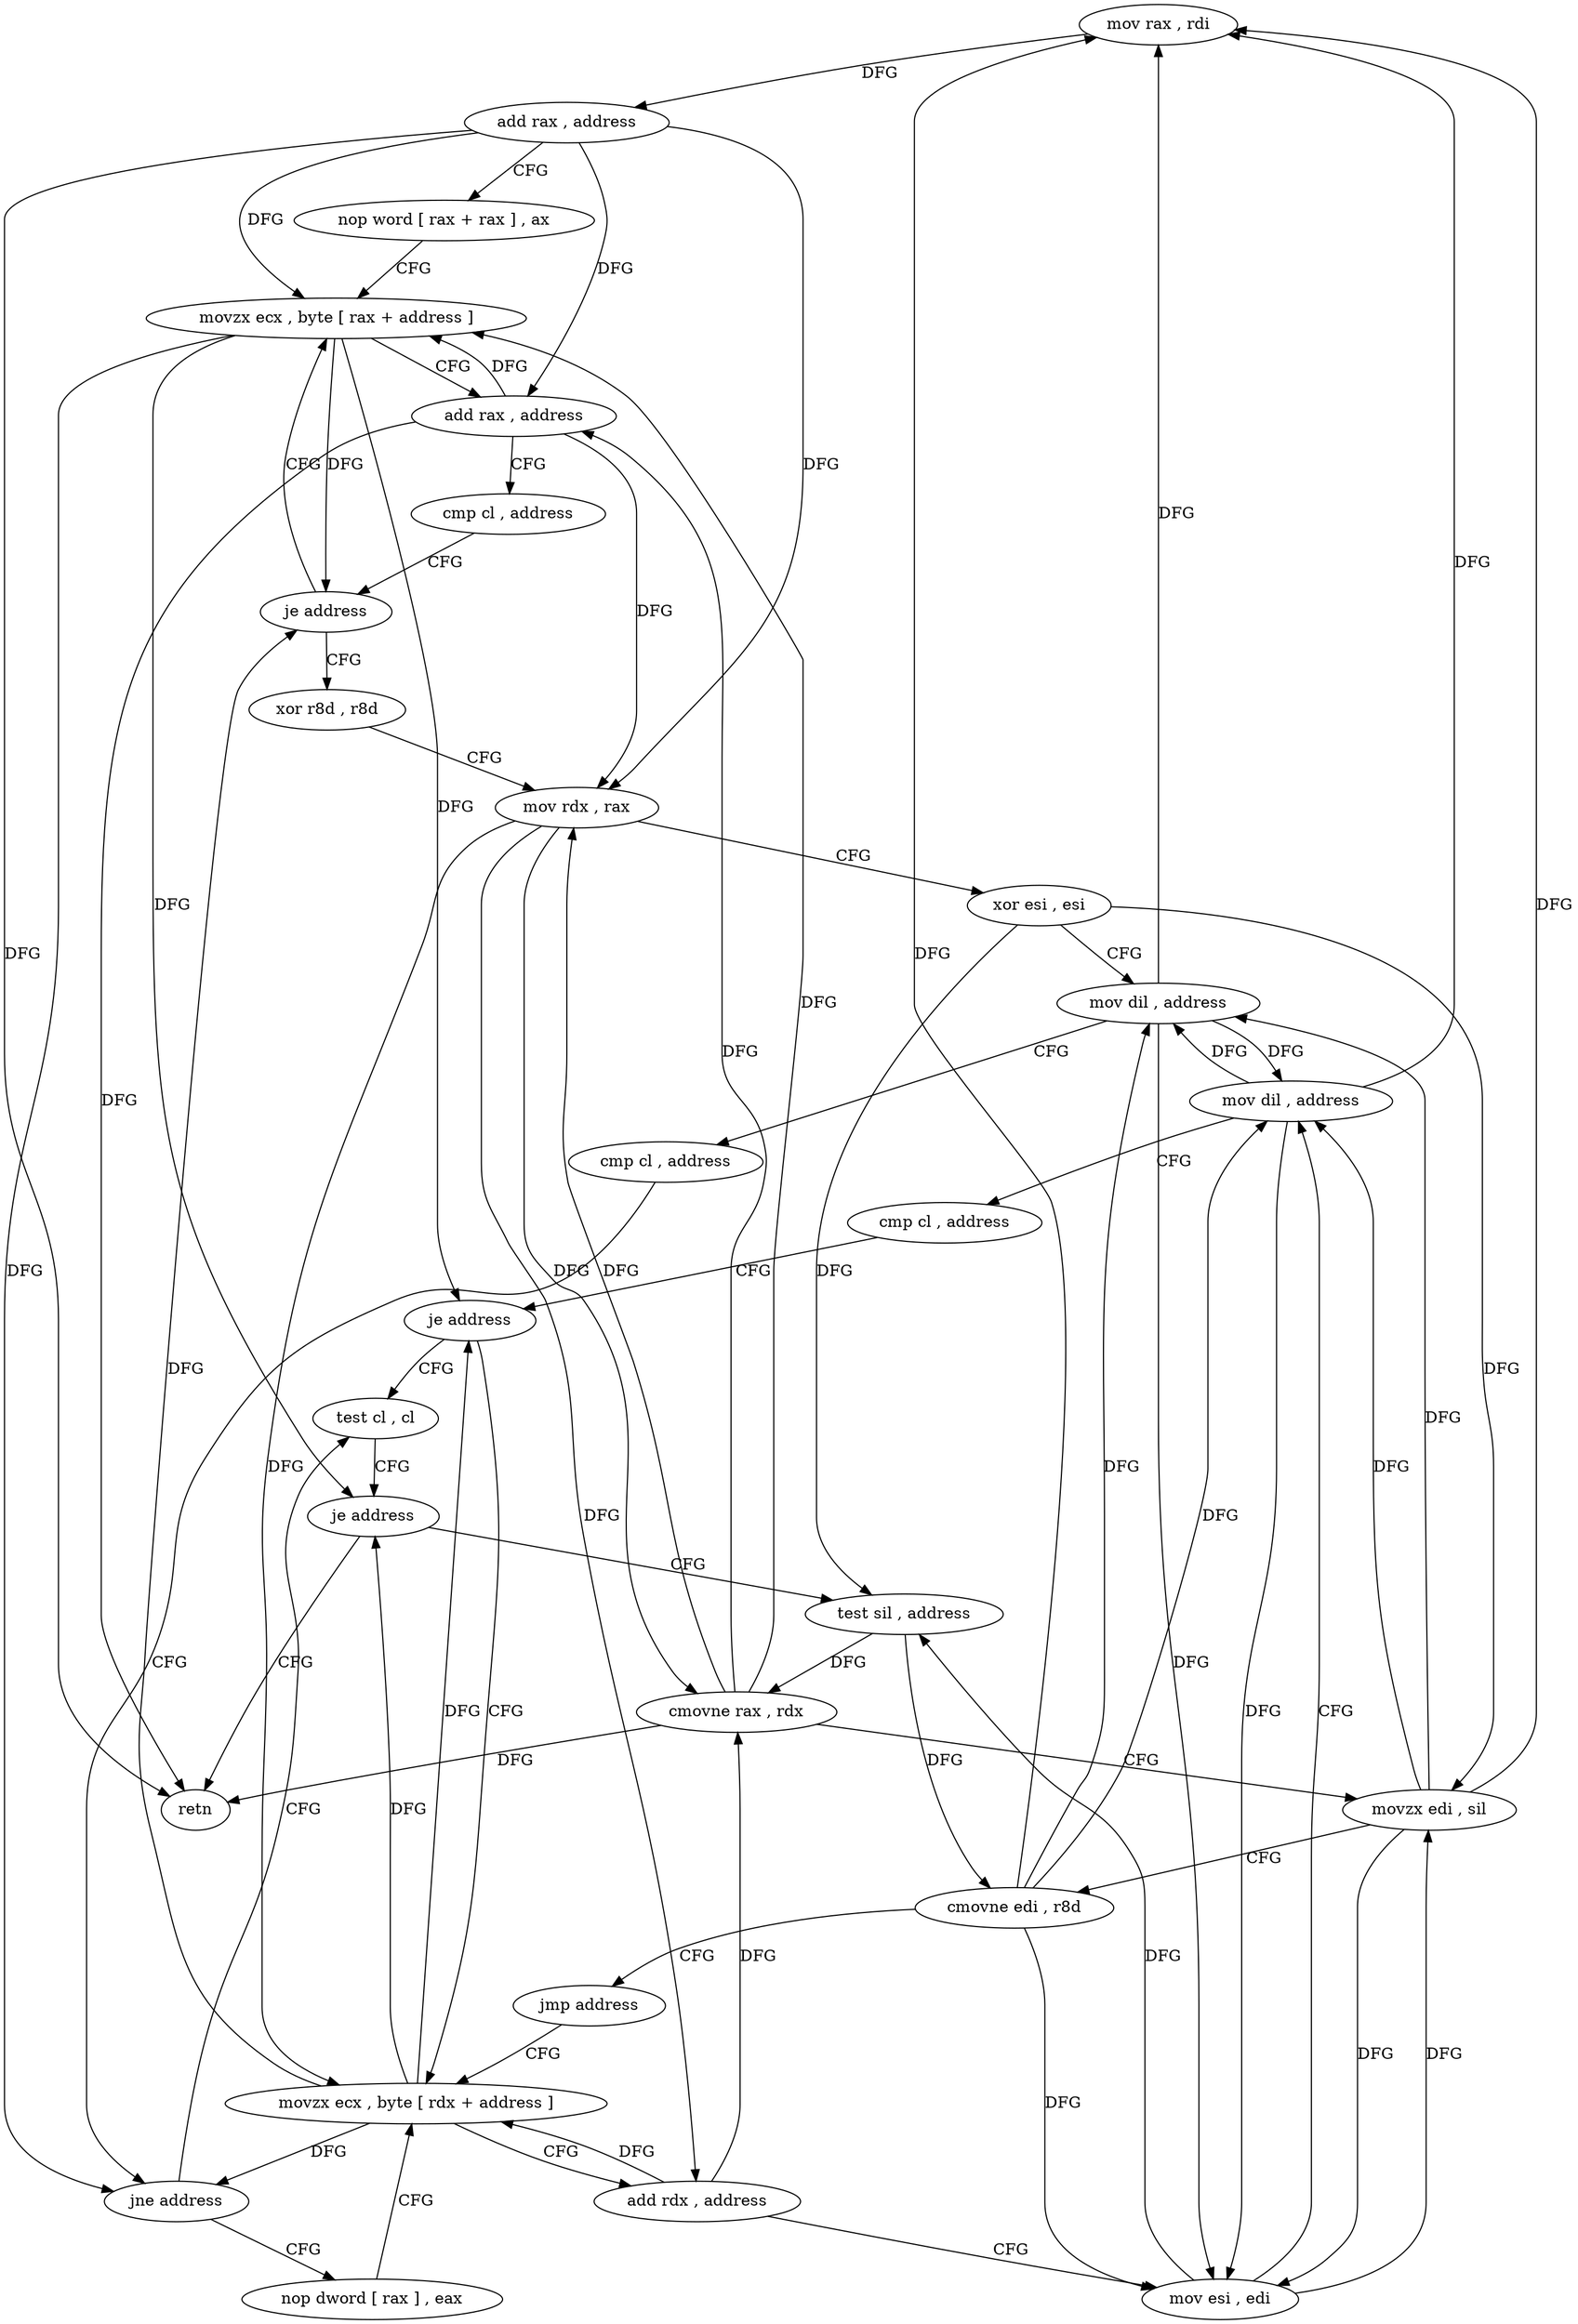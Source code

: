 digraph "func" {
"4436432" [label = "mov rax , rdi" ]
"4436435" [label = "add rax , address" ]
"4436439" [label = "nop word [ rax + rax ] , ax" ]
"4436448" [label = "movzx ecx , byte [ rax + address ]" ]
"4436452" [label = "add rax , address" ]
"4436456" [label = "cmp cl , address" ]
"4436459" [label = "je address" ]
"4436461" [label = "xor r8d , r8d" ]
"4436464" [label = "mov rdx , rax" ]
"4436467" [label = "xor esi , esi" ]
"4436469" [label = "mov dil , address" ]
"4436472" [label = "cmp cl , address" ]
"4436475" [label = "jne address" ]
"4436498" [label = "test cl , cl" ]
"4436477" [label = "nop dword [ rax ] , eax" ]
"4436500" [label = "je address" ]
"4436520" [label = "retn" ]
"4436502" [label = "test sil , address" ]
"4436480" [label = "movzx ecx , byte [ rdx + address ]" ]
"4436506" [label = "cmovne rax , rdx" ]
"4436510" [label = "movzx edi , sil" ]
"4436514" [label = "cmovne edi , r8d" ]
"4436518" [label = "jmp address" ]
"4436484" [label = "add rdx , address" ]
"4436488" [label = "mov esi , edi" ]
"4436490" [label = "mov dil , address" ]
"4436493" [label = "cmp cl , address" ]
"4436496" [label = "je address" ]
"4436432" -> "4436435" [ label = "DFG" ]
"4436435" -> "4436439" [ label = "CFG" ]
"4436435" -> "4436448" [ label = "DFG" ]
"4436435" -> "4436452" [ label = "DFG" ]
"4436435" -> "4436464" [ label = "DFG" ]
"4436435" -> "4436520" [ label = "DFG" ]
"4436439" -> "4436448" [ label = "CFG" ]
"4436448" -> "4436452" [ label = "CFG" ]
"4436448" -> "4436459" [ label = "DFG" ]
"4436448" -> "4436475" [ label = "DFG" ]
"4436448" -> "4436500" [ label = "DFG" ]
"4436448" -> "4436496" [ label = "DFG" ]
"4436452" -> "4436456" [ label = "CFG" ]
"4436452" -> "4436448" [ label = "DFG" ]
"4436452" -> "4436464" [ label = "DFG" ]
"4436452" -> "4436520" [ label = "DFG" ]
"4436456" -> "4436459" [ label = "CFG" ]
"4436459" -> "4436448" [ label = "CFG" ]
"4436459" -> "4436461" [ label = "CFG" ]
"4436461" -> "4436464" [ label = "CFG" ]
"4436464" -> "4436467" [ label = "CFG" ]
"4436464" -> "4436480" [ label = "DFG" ]
"4436464" -> "4436484" [ label = "DFG" ]
"4436464" -> "4436506" [ label = "DFG" ]
"4436467" -> "4436469" [ label = "CFG" ]
"4436467" -> "4436502" [ label = "DFG" ]
"4436467" -> "4436510" [ label = "DFG" ]
"4436469" -> "4436472" [ label = "CFG" ]
"4436469" -> "4436432" [ label = "DFG" ]
"4436469" -> "4436488" [ label = "DFG" ]
"4436469" -> "4436490" [ label = "DFG" ]
"4436472" -> "4436475" [ label = "CFG" ]
"4436475" -> "4436498" [ label = "CFG" ]
"4436475" -> "4436477" [ label = "CFG" ]
"4436498" -> "4436500" [ label = "CFG" ]
"4436477" -> "4436480" [ label = "CFG" ]
"4436500" -> "4436520" [ label = "CFG" ]
"4436500" -> "4436502" [ label = "CFG" ]
"4436502" -> "4436506" [ label = "DFG" ]
"4436502" -> "4436514" [ label = "DFG" ]
"4436480" -> "4436484" [ label = "CFG" ]
"4436480" -> "4436459" [ label = "DFG" ]
"4436480" -> "4436475" [ label = "DFG" ]
"4436480" -> "4436500" [ label = "DFG" ]
"4436480" -> "4436496" [ label = "DFG" ]
"4436506" -> "4436510" [ label = "CFG" ]
"4436506" -> "4436448" [ label = "DFG" ]
"4436506" -> "4436452" [ label = "DFG" ]
"4436506" -> "4436464" [ label = "DFG" ]
"4436506" -> "4436520" [ label = "DFG" ]
"4436510" -> "4436514" [ label = "CFG" ]
"4436510" -> "4436432" [ label = "DFG" ]
"4436510" -> "4436469" [ label = "DFG" ]
"4436510" -> "4436488" [ label = "DFG" ]
"4436510" -> "4436490" [ label = "DFG" ]
"4436514" -> "4436518" [ label = "CFG" ]
"4436514" -> "4436432" [ label = "DFG" ]
"4436514" -> "4436469" [ label = "DFG" ]
"4436514" -> "4436488" [ label = "DFG" ]
"4436514" -> "4436490" [ label = "DFG" ]
"4436518" -> "4436480" [ label = "CFG" ]
"4436484" -> "4436488" [ label = "CFG" ]
"4436484" -> "4436480" [ label = "DFG" ]
"4436484" -> "4436506" [ label = "DFG" ]
"4436488" -> "4436490" [ label = "CFG" ]
"4436488" -> "4436502" [ label = "DFG" ]
"4436488" -> "4436510" [ label = "DFG" ]
"4436490" -> "4436493" [ label = "CFG" ]
"4436490" -> "4436432" [ label = "DFG" ]
"4436490" -> "4436469" [ label = "DFG" ]
"4436490" -> "4436488" [ label = "DFG" ]
"4436493" -> "4436496" [ label = "CFG" ]
"4436496" -> "4436480" [ label = "CFG" ]
"4436496" -> "4436498" [ label = "CFG" ]
}
